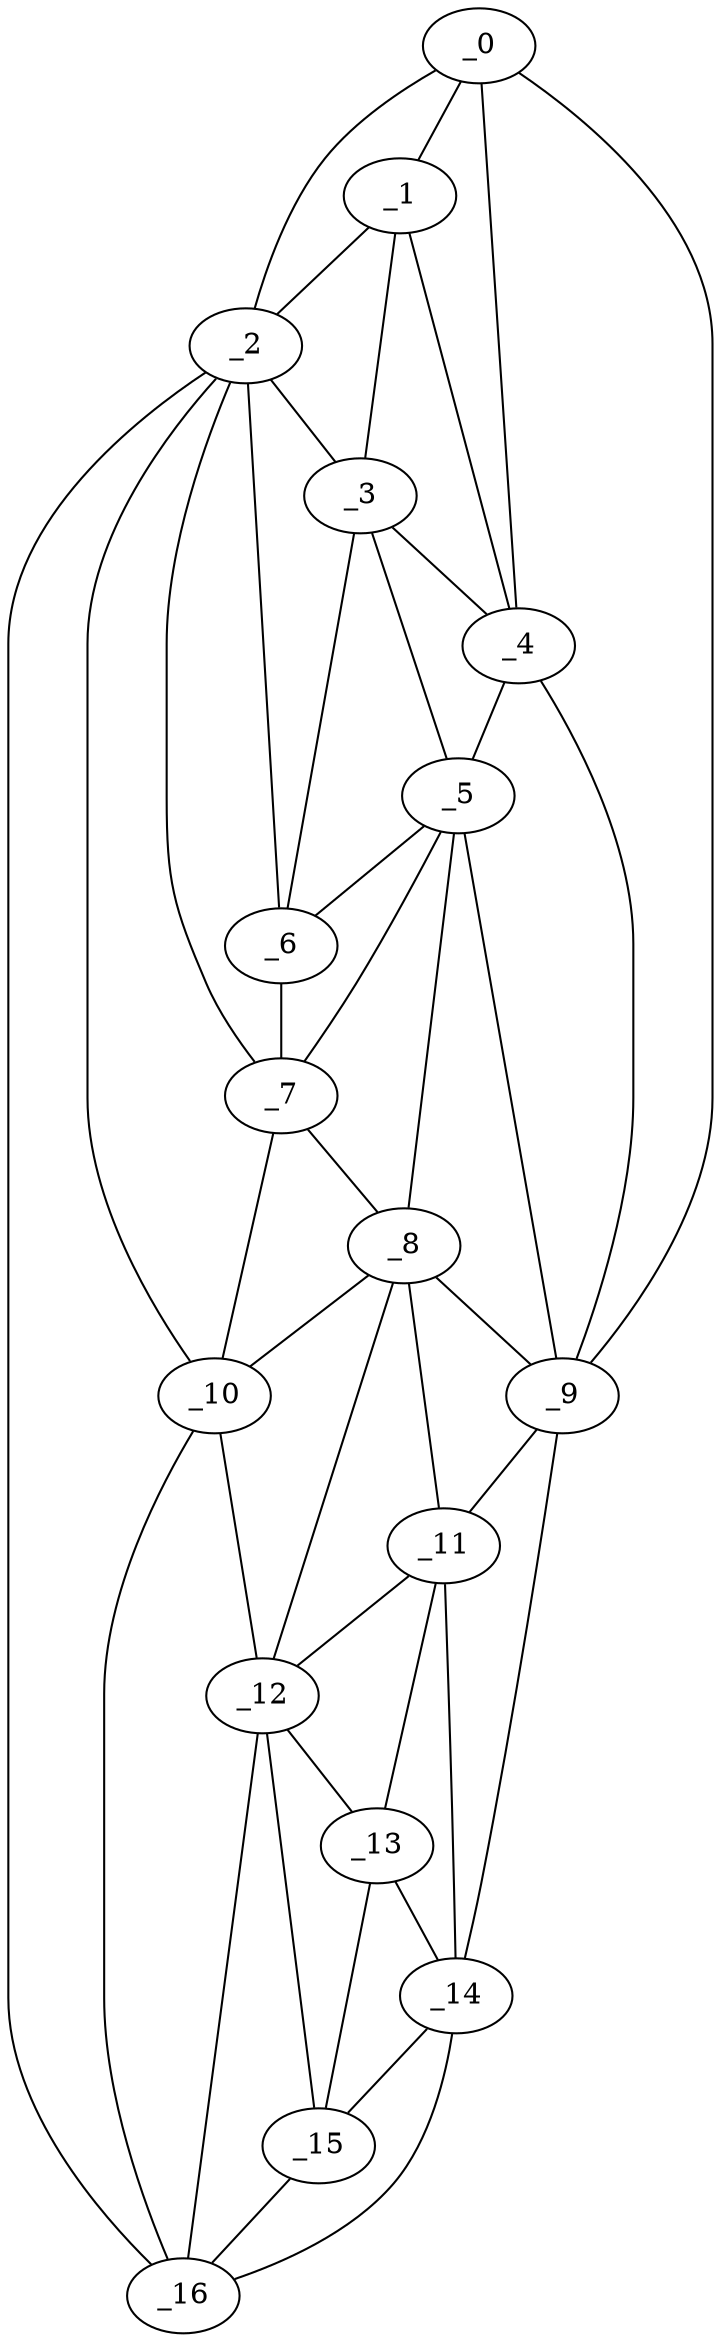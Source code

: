 graph "obj29__125.gxl" {
	_0	 [x=15,
		y=42];
	_1	 [x=24,
		y=38];
	_0 -- _1	 [valence=2];
	_2	 [x=30,
		y=17];
	_0 -- _2	 [valence=1];
	_4	 [x=33,
		y=47];
	_0 -- _4	 [valence=1];
	_9	 [x=72,
		y=88];
	_0 -- _9	 [valence=1];
	_1 -- _2	 [valence=1];
	_3	 [x=30,
		y=38];
	_1 -- _3	 [valence=2];
	_1 -- _4	 [valence=1];
	_2 -- _3	 [valence=1];
	_6	 [x=48,
		y=34];
	_2 -- _6	 [valence=2];
	_7	 [x=55,
		y=34];
	_2 -- _7	 [valence=1];
	_10	 [x=76,
		y=29];
	_2 -- _10	 [valence=2];
	_16	 [x=125,
		y=41];
	_2 -- _16	 [valence=1];
	_3 -- _4	 [valence=2];
	_5	 [x=44,
		y=43];
	_3 -- _5	 [valence=2];
	_3 -- _6	 [valence=2];
	_4 -- _5	 [valence=2];
	_4 -- _9	 [valence=1];
	_5 -- _6	 [valence=2];
	_5 -- _7	 [valence=2];
	_8	 [x=71,
		y=46];
	_5 -- _8	 [valence=2];
	_5 -- _9	 [valence=2];
	_6 -- _7	 [valence=2];
	_7 -- _8	 [valence=2];
	_7 -- _10	 [valence=2];
	_8 -- _9	 [valence=1];
	_8 -- _10	 [valence=1];
	_11	 [x=93,
		y=81];
	_8 -- _11	 [valence=2];
	_12	 [x=104,
		y=46];
	_8 -- _12	 [valence=2];
	_9 -- _11	 [valence=2];
	_14	 [x=122,
		y=75];
	_9 -- _14	 [valence=1];
	_10 -- _12	 [valence=2];
	_10 -- _16	 [valence=2];
	_11 -- _12	 [valence=2];
	_13	 [x=121,
		y=65];
	_11 -- _13	 [valence=2];
	_11 -- _14	 [valence=1];
	_12 -- _13	 [valence=2];
	_15	 [x=123,
		y=51];
	_12 -- _15	 [valence=1];
	_12 -- _16	 [valence=1];
	_13 -- _14	 [valence=2];
	_13 -- _15	 [valence=2];
	_14 -- _15	 [valence=1];
	_14 -- _16	 [valence=1];
	_15 -- _16	 [valence=2];
}
